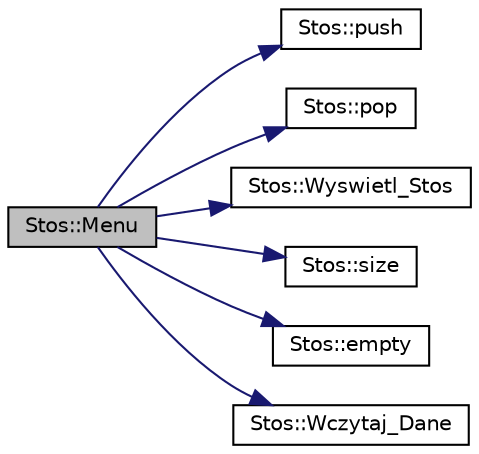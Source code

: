 digraph G
{
  edge [fontname="Helvetica",fontsize="10",labelfontname="Helvetica",labelfontsize="10"];
  node [fontname="Helvetica",fontsize="10",shape=record];
  rankdir="LR";
  Node1 [label="Stos::Menu",height=0.2,width=0.4,color="black", fillcolor="grey75", style="filled" fontcolor="black"];
  Node1 -> Node2 [color="midnightblue",fontsize="10",style="solid",fontname="Helvetica"];
  Node2 [label="Stos::push",height=0.2,width=0.4,color="black", fillcolor="white", style="filled",URL="$class_stos.html#a609341925384a8d758c01d4b1b2e9bca",tooltip="Funkcja push. Deklaracja funkcji odpowiedzialnej za dodawanie elementu do stosu. Uzytkownik podaje wa..."];
  Node1 -> Node3 [color="midnightblue",fontsize="10",style="solid",fontname="Helvetica"];
  Node3 [label="Stos::pop",height=0.2,width=0.4,color="black", fillcolor="white", style="filled",URL="$class_stos.html#a88b0da41b49ef4d4b63cfd4924665683",tooltip="Funkcja pop. Deklaracja funkcji odpowiedzialna za usuwanie elementu ze stosu. Funkcja usuwa ostatni e..."];
  Node1 -> Node4 [color="midnightblue",fontsize="10",style="solid",fontname="Helvetica"];
  Node4 [label="Stos::Wyswietl_Stos",height=0.2,width=0.4,color="black", fillcolor="white", style="filled",URL="$class_stos.html#acfa731646fc656e7f9484aab1b00ef52",tooltip="Funkcja Wyswietl Stos Funkcja odpowiedzalna za wyswietlenie stosu."];
  Node1 -> Node5 [color="midnightblue",fontsize="10",style="solid",fontname="Helvetica"];
  Node5 [label="Stos::size",height=0.2,width=0.4,color="black", fillcolor="white", style="filled",URL="$class_stos.html#a7658744ffd2f5792145d6ee5bfb8f8f8",tooltip="Funkcja size. Funkcja odpowiedzialna za wyswietlenie obecnego rozmiaru stosu."];
  Node1 -> Node6 [color="midnightblue",fontsize="10",style="solid",fontname="Helvetica"];
  Node6 [label="Stos::empty",height=0.2,width=0.4,color="black", fillcolor="white", style="filled",URL="$class_stos.html#a2d6a33b87b09dd8c5e61dbeb1df59ec8",tooltip="Funkcja empty. Zwraca nam czy w stosie zawarte sa jakies elementy badz tez brak."];
  Node1 -> Node7 [color="midnightblue",fontsize="10",style="solid",fontname="Helvetica"];
  Node7 [label="Stos::Wczytaj_Dane",height=0.2,width=0.4,color="black", fillcolor="white", style="filled",URL="$class_stos.html#ae9bc0edc8991d6951738e8c332fdbffd",tooltip="Funkcja Wczytaj dane. Funkcja wczytuje dane z pliku o zadanej nazwie pliku."];
}
